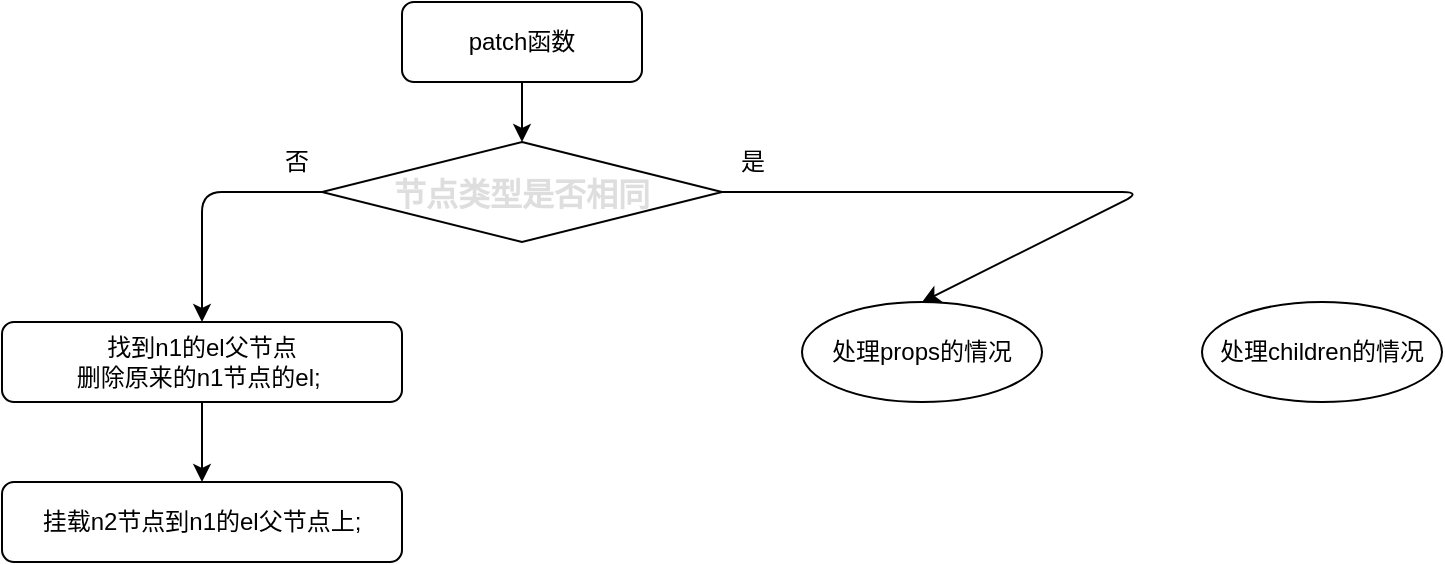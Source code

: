 <mxfile>
    <diagram id="eGS6CXTDa3QvZ4iDRR5q" name="第 1 页">
        <mxGraphModel dx="897" dy="431" grid="1" gridSize="10" guides="1" tooltips="1" connect="1" arrows="1" fold="1" page="1" pageScale="1" pageWidth="827" pageHeight="1169" math="0" shadow="0">
            <root>
                <mxCell id="0"/>
                <mxCell id="1" parent="0"/>
                <mxCell id="10" value="" style="edgeStyle=none;html=1;" edge="1" parent="1" source="5" target="8">
                    <mxGeometry relative="1" as="geometry"/>
                </mxCell>
                <mxCell id="5" value="patch函数" style="rounded=1;whiteSpace=wrap;html=1;" vertex="1" parent="1">
                    <mxGeometry x="240" width="120" height="40" as="geometry"/>
                </mxCell>
                <mxCell id="13" style="edgeStyle=none;html=1;exitX=0;exitY=0.5;exitDx=0;exitDy=0;" edge="1" parent="1" source="8">
                    <mxGeometry relative="1" as="geometry">
                        <mxPoint x="140" y="160" as="targetPoint"/>
                        <Array as="points">
                            <mxPoint x="140" y="95"/>
                        </Array>
                    </mxGeometry>
                </mxCell>
                <mxCell id="17" style="edgeStyle=none;html=1;exitX=1;exitY=0.5;exitDx=0;exitDy=0;fontFamily=Helvetica;fontSize=12;fontColor=default;entryX=0.5;entryY=0;entryDx=0;entryDy=0;" edge="1" parent="1" source="8" target="19">
                    <mxGeometry relative="1" as="geometry">
                        <mxPoint x="650" y="95" as="targetPoint"/>
                        <Array as="points">
                            <mxPoint x="610" y="95"/>
                        </Array>
                    </mxGeometry>
                </mxCell>
                <mxCell id="8" value="&lt;strong style=&quot;box-sizing: border-box ; color: rgb(222 , 222 , 222) ; font-family: &amp;#34;helvetica neue&amp;#34; , &amp;#34;helvetica&amp;#34; , &amp;#34;arial&amp;#34; , &amp;#34;segoe ui emoji&amp;#34; , sans-serif ; font-size: 16px&quot;&gt;节点类型是否相同&lt;/strong&gt;" style="rhombus;whiteSpace=wrap;html=1;" vertex="1" parent="1">
                    <mxGeometry x="200" y="70" width="200" height="50" as="geometry"/>
                </mxCell>
                <mxCell id="16" style="edgeStyle=none;html=1;exitX=0.5;exitY=1;exitDx=0;exitDy=0;entryX=0.5;entryY=0;entryDx=0;entryDy=0;fontFamily=Helvetica;fontSize=12;fontColor=default;" edge="1" parent="1" source="12" target="15">
                    <mxGeometry relative="1" as="geometry"/>
                </mxCell>
                <mxCell id="12" value="找到n1的el父节点&lt;br&gt;删除原来的n1节点的el;&amp;nbsp;" style="rounded=1;whiteSpace=wrap;html=1;" vertex="1" parent="1">
                    <mxGeometry x="40" y="160" width="200" height="40" as="geometry"/>
                </mxCell>
                <mxCell id="14" value="否" style="text;html=1;align=center;verticalAlign=middle;resizable=0;points=[];autosize=1;strokeColor=none;fillColor=none;" vertex="1" parent="1">
                    <mxGeometry x="172" y="70" width="30" height="20" as="geometry"/>
                </mxCell>
                <mxCell id="15" value="挂载n2节点到n1的el父节点上;" style="rounded=1;whiteSpace=wrap;html=1;" vertex="1" parent="1">
                    <mxGeometry x="40" y="240" width="200" height="40" as="geometry"/>
                </mxCell>
                <mxCell id="18" value="是" style="text;html=1;align=center;verticalAlign=middle;resizable=0;points=[];autosize=1;strokeColor=none;fillColor=none;" vertex="1" parent="1">
                    <mxGeometry x="400" y="70" width="30" height="20" as="geometry"/>
                </mxCell>
                <mxCell id="19" value="处理props的情况" style="ellipse;whiteSpace=wrap;html=1;rounded=1;fontFamily=Helvetica;fontSize=12;fontColor=default;strokeColor=default;fillColor=default;" vertex="1" parent="1">
                    <mxGeometry x="440" y="150" width="120" height="50" as="geometry"/>
                </mxCell>
                <mxCell id="20" value="处理children的情况" style="ellipse;whiteSpace=wrap;html=1;rounded=1;fontFamily=Helvetica;fontSize=12;fontColor=default;strokeColor=default;fillColor=default;" vertex="1" parent="1">
                    <mxGeometry x="640" y="150" width="120" height="50" as="geometry"/>
                </mxCell>
            </root>
        </mxGraphModel>
    </diagram>
</mxfile>
